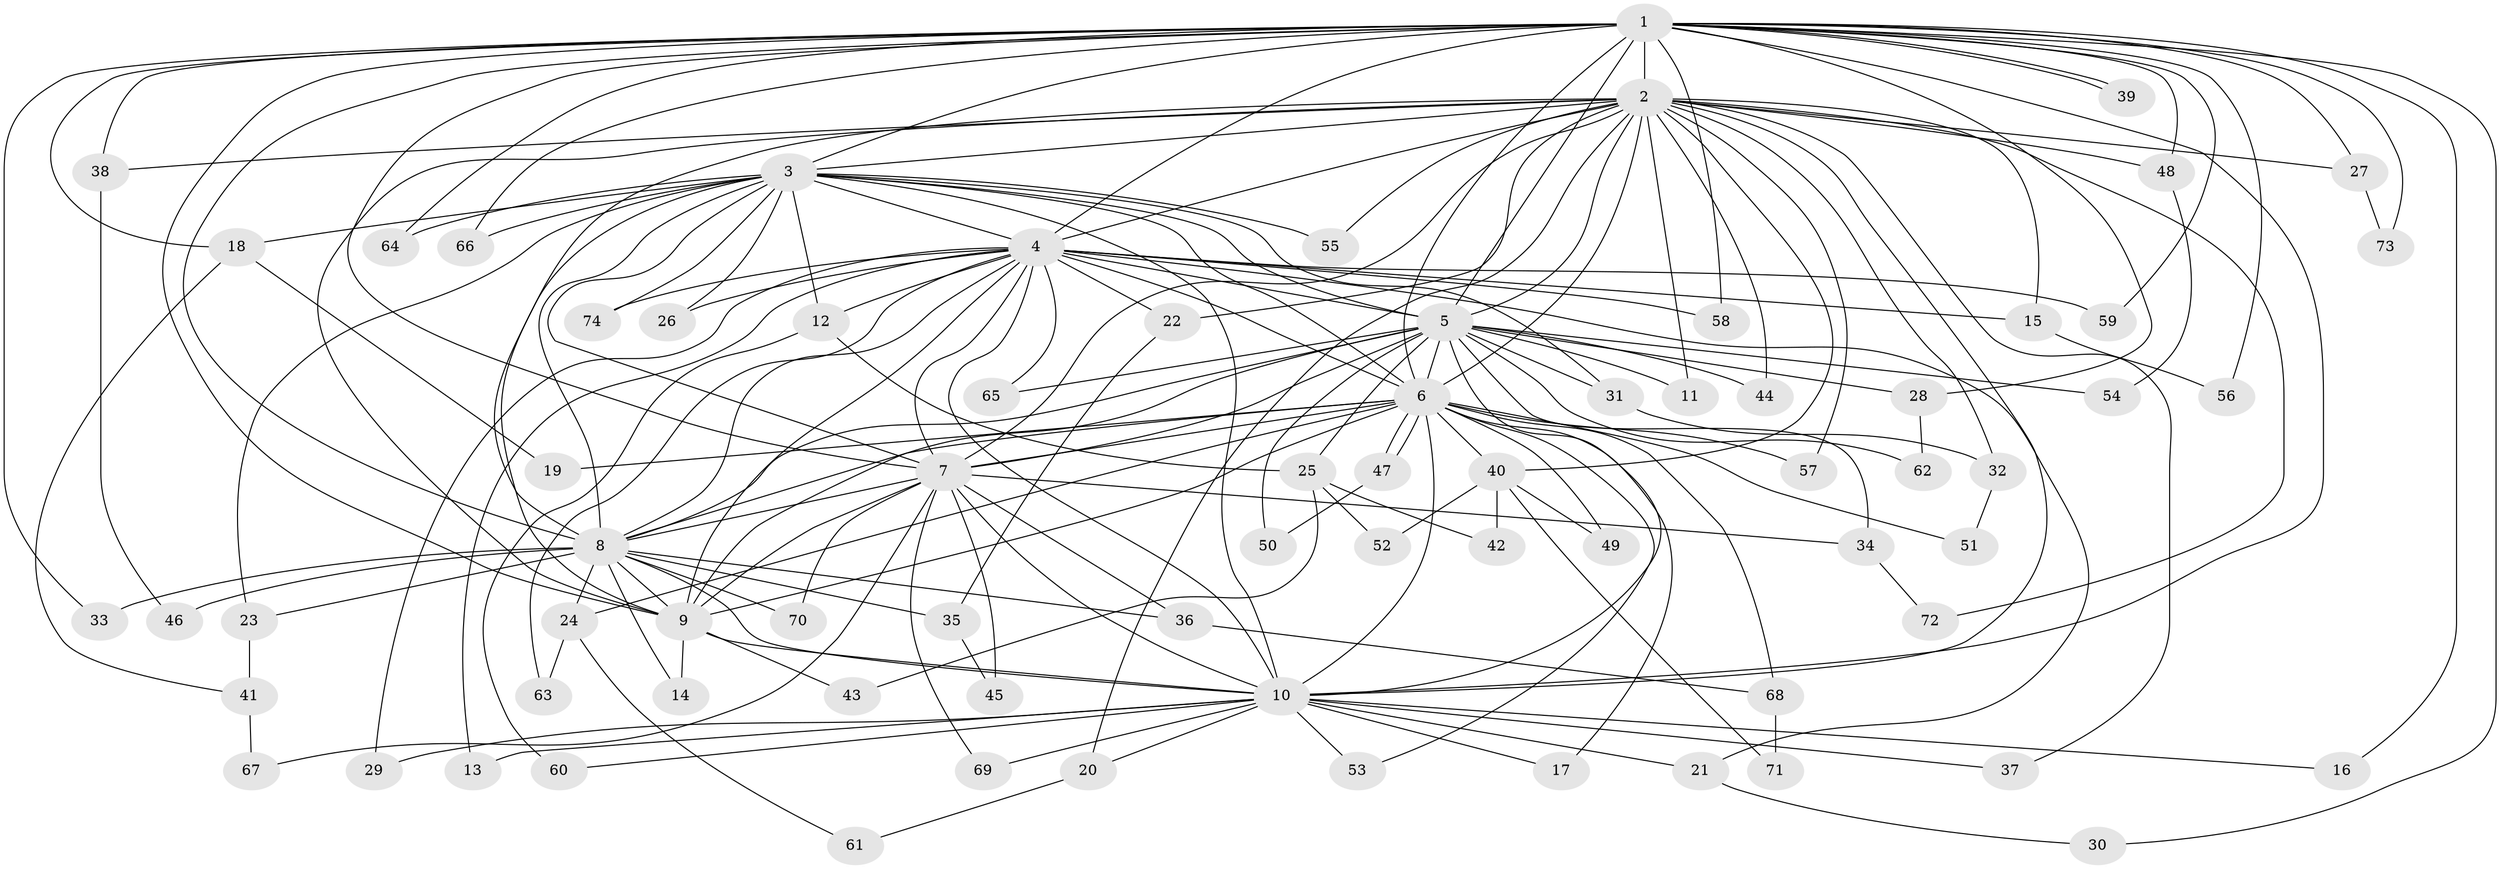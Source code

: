 // Generated by graph-tools (version 1.1) at 2025/14/03/09/25 04:14:07]
// undirected, 74 vertices, 173 edges
graph export_dot {
graph [start="1"]
  node [color=gray90,style=filled];
  1;
  2;
  3;
  4;
  5;
  6;
  7;
  8;
  9;
  10;
  11;
  12;
  13;
  14;
  15;
  16;
  17;
  18;
  19;
  20;
  21;
  22;
  23;
  24;
  25;
  26;
  27;
  28;
  29;
  30;
  31;
  32;
  33;
  34;
  35;
  36;
  37;
  38;
  39;
  40;
  41;
  42;
  43;
  44;
  45;
  46;
  47;
  48;
  49;
  50;
  51;
  52;
  53;
  54;
  55;
  56;
  57;
  58;
  59;
  60;
  61;
  62;
  63;
  64;
  65;
  66;
  67;
  68;
  69;
  70;
  71;
  72;
  73;
  74;
  1 -- 2;
  1 -- 3;
  1 -- 4;
  1 -- 5;
  1 -- 6;
  1 -- 7;
  1 -- 8;
  1 -- 9;
  1 -- 10;
  1 -- 16;
  1 -- 18;
  1 -- 27;
  1 -- 28;
  1 -- 30;
  1 -- 33;
  1 -- 38;
  1 -- 39;
  1 -- 39;
  1 -- 48;
  1 -- 56;
  1 -- 58;
  1 -- 59;
  1 -- 64;
  1 -- 66;
  1 -- 73;
  2 -- 3;
  2 -- 4;
  2 -- 5;
  2 -- 6;
  2 -- 7;
  2 -- 8;
  2 -- 9;
  2 -- 10;
  2 -- 11;
  2 -- 15;
  2 -- 20;
  2 -- 22;
  2 -- 27;
  2 -- 32;
  2 -- 37;
  2 -- 38;
  2 -- 40;
  2 -- 44;
  2 -- 48;
  2 -- 55;
  2 -- 57;
  2 -- 72;
  3 -- 4;
  3 -- 5;
  3 -- 6;
  3 -- 7;
  3 -- 8;
  3 -- 9;
  3 -- 10;
  3 -- 12;
  3 -- 18;
  3 -- 23;
  3 -- 26;
  3 -- 31;
  3 -- 55;
  3 -- 64;
  3 -- 66;
  3 -- 74;
  4 -- 5;
  4 -- 6;
  4 -- 7;
  4 -- 8;
  4 -- 9;
  4 -- 10;
  4 -- 12;
  4 -- 13;
  4 -- 15;
  4 -- 21;
  4 -- 22;
  4 -- 26;
  4 -- 29;
  4 -- 58;
  4 -- 59;
  4 -- 63;
  4 -- 65;
  4 -- 74;
  5 -- 6;
  5 -- 7;
  5 -- 8;
  5 -- 9;
  5 -- 10;
  5 -- 11;
  5 -- 25;
  5 -- 28;
  5 -- 31;
  5 -- 34;
  5 -- 44;
  5 -- 50;
  5 -- 54;
  5 -- 62;
  5 -- 65;
  6 -- 7;
  6 -- 8;
  6 -- 9;
  6 -- 10;
  6 -- 17;
  6 -- 19;
  6 -- 24;
  6 -- 40;
  6 -- 47;
  6 -- 47;
  6 -- 49;
  6 -- 51;
  6 -- 53;
  6 -- 57;
  6 -- 68;
  7 -- 8;
  7 -- 9;
  7 -- 10;
  7 -- 34;
  7 -- 36;
  7 -- 45;
  7 -- 67;
  7 -- 69;
  7 -- 70;
  8 -- 9;
  8 -- 10;
  8 -- 14;
  8 -- 23;
  8 -- 24;
  8 -- 33;
  8 -- 35;
  8 -- 36;
  8 -- 46;
  8 -- 70;
  9 -- 10;
  9 -- 14;
  9 -- 43;
  10 -- 13;
  10 -- 16;
  10 -- 17;
  10 -- 20;
  10 -- 21;
  10 -- 29;
  10 -- 37;
  10 -- 53;
  10 -- 60;
  10 -- 69;
  12 -- 25;
  12 -- 60;
  15 -- 56;
  18 -- 19;
  18 -- 41;
  20 -- 61;
  21 -- 30;
  22 -- 35;
  23 -- 41;
  24 -- 61;
  24 -- 63;
  25 -- 42;
  25 -- 43;
  25 -- 52;
  27 -- 73;
  28 -- 62;
  31 -- 32;
  32 -- 51;
  34 -- 72;
  35 -- 45;
  36 -- 68;
  38 -- 46;
  40 -- 42;
  40 -- 49;
  40 -- 52;
  40 -- 71;
  41 -- 67;
  47 -- 50;
  48 -- 54;
  68 -- 71;
}
